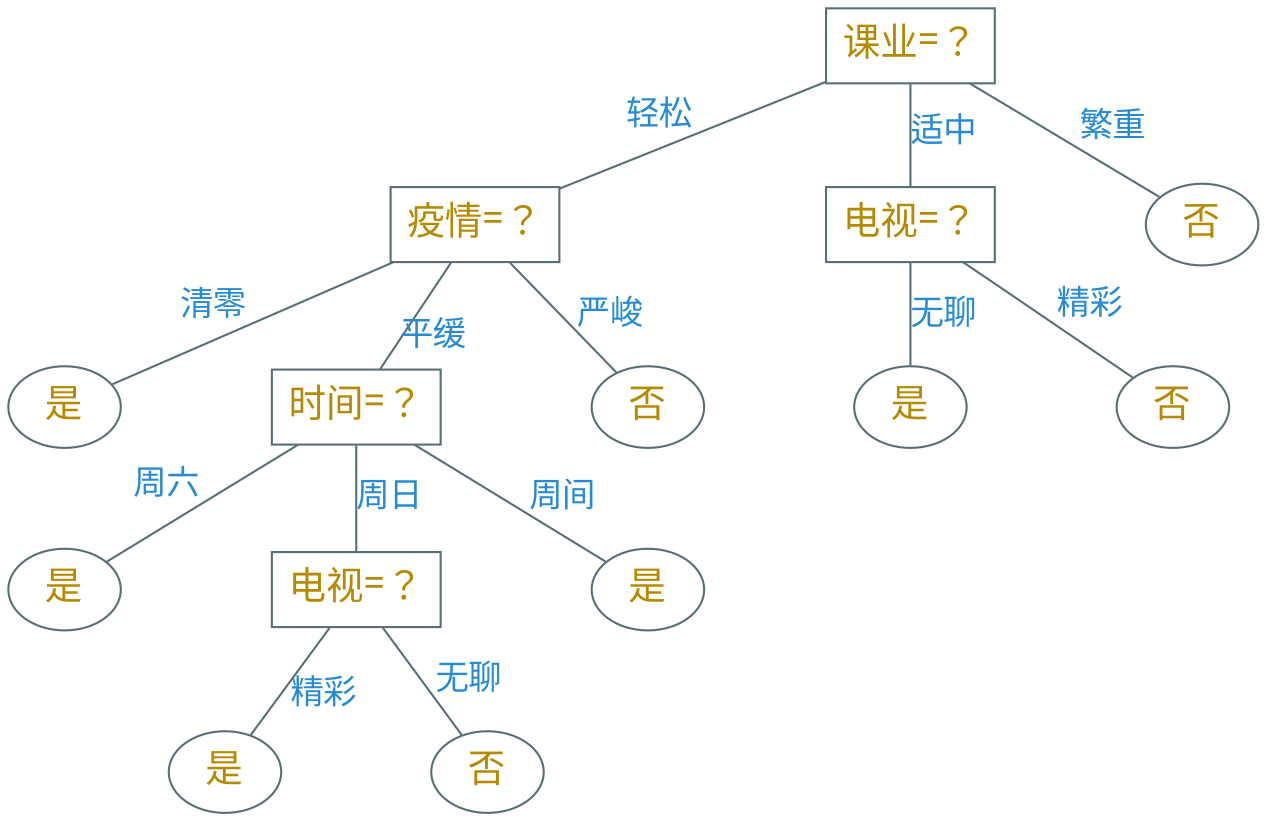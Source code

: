 digraph g {
    bgcolor=transparent
    graph [nodesep=1.0, ranksep=0.4]
    node [shape=box, color="#586e75", fontcolor="#b58900", fontsize=18, fontname="LXGWWenKai"]
    edge [arrowhead=none, color="#586e75", fontcolor="#268bd2", fontsize=16, fontname="LXGWWenKai"]

    "课业=？" -> "疫情=？" [xlabel="轻松"]
    "课业=？" -> "电视=？" [label="适中"]

    node [shape=ellipse]

    "课业=？" -> "否" [headlabel="繁重", labeldistance=4]

    "电视=？" -> "是" [label="无聊"]

    n2 [label="否"]
    "电视=？" -> n2 [headlabel="精彩", labeldistance=4]

    y2 [label="是"]
    y3 [label="是"]
    
    "疫情=？" -> y2 [xlabel="清零"]

    node [shape=box]
    tv [label="电视=？"]
    "疫情=？" -> "时间=？" [headlabel="平缓", labeldistance=3]

    node [shape=ellipse]
    n3 [label="否"]
    y4 [label="是"]
    y5 [label="是"]
    n4 [label="否"]
    "疫情=？" -> n3 [label="严峻"]

    "时间=？" -> y3 [xlabel="周六"]

    node [shape=box]
    "时间=？" -> tv [label="周日"]
    "时间=？" -> y4 [label="周间"]

    tv -> y5 [headlabel="精彩", labeldistance=4]
    tv -> n4 [label="无聊"]
}